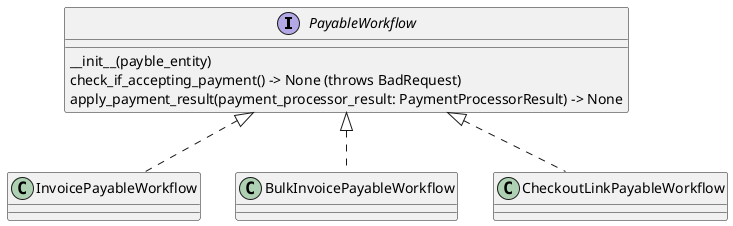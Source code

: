 @startuml PayableWorkflow
interface PayableWorkflow {
    __init__(payble_entity)
    check_if_accepting_payment() -> None (throws BadRequest)
    apply_payment_result(payment_processor_result: PaymentProcessorResult) -> None
}

class InvoicePayableWorkflow implements PayableWorkflow
class BulkInvoicePayableWorkflow implements PayableWorkflow
class CheckoutLinkPayableWorkflow implements PayableWorkflow
@enduml